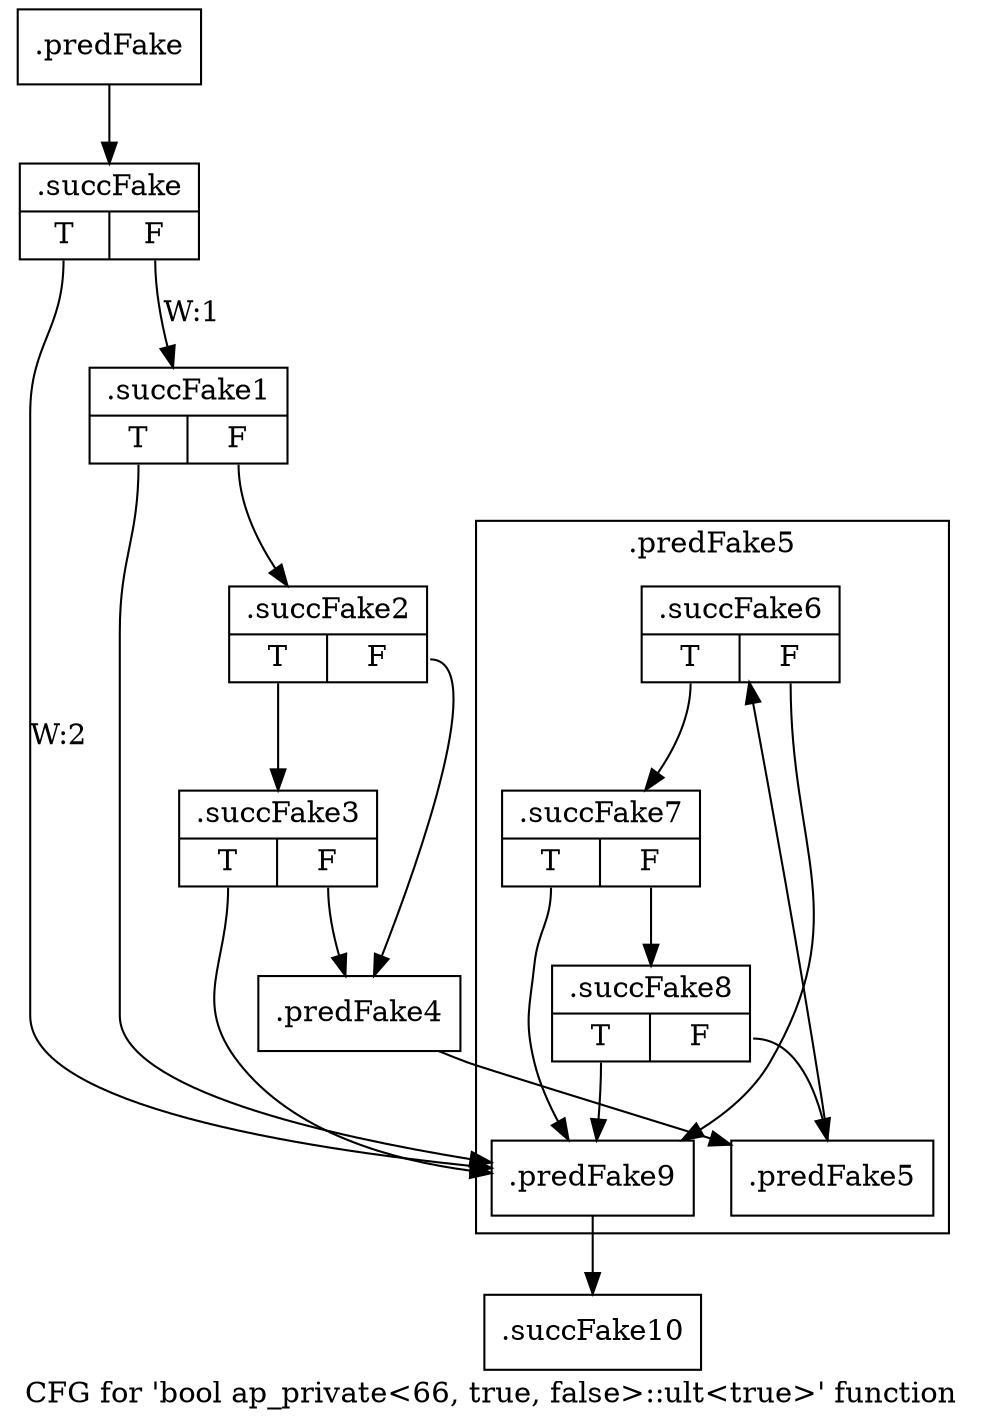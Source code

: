 digraph "CFG for 'bool ap_private\<66, true, false\>::ult\<true\>' function" {
	label="CFG for 'bool ap_private\<66, true, false\>::ult\<true\>' function";

	Node0x5f5bf00 [shape=record,filename="",linenumber="",label="{.predFake}"];
	Node0x5f5bf00 -> Node0x63053f0[ callList="" memoryops="" filename="/mnt/xilinx/Vitis_HLS/2021.2/include/etc/ap_private.h" execusionnum="1"];
	Node0x63053f0 [shape=record,filename="/mnt/xilinx/Vitis_HLS/2021.2/include/etc/ap_private.h",linenumber="5327",label="{.succFake|{<s0>T|<s1>F}}"];
	Node0x63053f0:s0 -> Node0x5f5c540[label="W:2" callList="" memoryops="" filename="/mnt/xilinx/Vitis_HLS/2021.2/include/etc/ap_private.h" execusionnum="1"];
	Node0x63053f0:s1 -> Node0x63055e0[label="W:1" callList="" memoryops="" filename="/mnt/xilinx/Vitis_HLS/2021.2/include/etc/ap_private.h" execusionnum="0"];
	Node0x63055e0 [shape=record,filename="/mnt/xilinx/Vitis_HLS/2021.2/include/etc/ap_private.h",linenumber="5330",label="{.succFake1|{<s0>T|<s1>F}}"];
	Node0x63055e0:s0 -> Node0x5f5c540[ callList="" memoryops="" filename="/mnt/xilinx/Vitis_HLS/2021.2/include/etc/ap_private.h" execusionnum="0"];
	Node0x63055e0:s1 -> Node0x63056c0[ callList="" memoryops="" filename="/mnt/xilinx/Vitis_HLS/2021.2/include/etc/ap_private.h" execusionnum="0"];
	Node0x63056c0 [shape=record,filename="/mnt/xilinx/Vitis_HLS/2021.2/include/etc/ap_private.h",linenumber="5333",label="{.succFake2|{<s0>T|<s1>F}}"];
	Node0x63056c0:s0 -> Node0x63057a0[ callList="" memoryops="" filename="/mnt/xilinx/Vitis_HLS/2021.2/include/etc/ap_private.h" execusionnum="0"];
	Node0x63056c0:s1 -> Node0x5f5c270;
	Node0x63057a0 [shape=record,filename="/mnt/xilinx/Vitis_HLS/2021.2/include/etc/ap_private.h",linenumber="5333",label="{.succFake3|{<s0>T|<s1>F}}"];
	Node0x63057a0:s0 -> Node0x5f5c540[ callList="" memoryops="" filename="/mnt/xilinx/Vitis_HLS/2021.2/include/etc/ap_private.h" execusionnum="0"];
	Node0x63057a0:s1 -> Node0x5f5c270;
	Node0x5f5c270 [shape=record,filename="/mnt/xilinx/Vitis_HLS/2021.2/include/etc/ap_private.h",linenumber="5337",label="{.predFake4}"];
	Node0x5f5c270 -> Node0x5f5c2c0[ callList="" memoryops="" filename="/mnt/xilinx/Vitis_HLS/2021.2/include/etc/ap_private.h" execusionnum="0"];
	Node0x5f5c540 [shape=record,filename="/mnt/xilinx/Vitis_HLS/2021.2/include/etc/ap_private.h",linenumber="5343",label="{.predFake9}"];
	Node0x5f5c540 -> Node0x6305500[ callList="" memoryops="" filename="/mnt/xilinx/Vitis_HLS/2021.2/include/etc/ap_private.h" execusionnum="0"];
	Node0x6305500 [shape=record,filename="/mnt/xilinx/Vitis_HLS/2021.2/include/etc/ap_private.h",linenumber="5343",label="{.succFake10}"];
subgraph cluster_0 {
	label=".predFake5";
	tripcount="0";
	invocationtime="-1";

	Node0x5f5c2c0 [shape=record,filename="/mnt/xilinx/Vitis_HLS/2021.2/include/etc/ap_private.h",linenumber="5338",label="{.predFake5}"];
	Node0x5f5c2c0 -> Node0x6305ad0[ callList="" memoryops="" filename="/mnt/xilinx/Vitis_HLS/2021.2/include/etc/ap_private.h" execusionnum="0"];
	Node0x6305ad0 [shape=record,filename="/mnt/xilinx/Vitis_HLS/2021.2/include/etc/ap_private.h",linenumber="5338",label="{.succFake6|{<s0>T|<s1>F}}"];
	Node0x6305ad0:s0 -> Node0x6305b80[ callList="" memoryops="" filename="/mnt/xilinx/Vitis_HLS/2021.2/include/etc/ap_private.h" execusionnum="0"];
	Node0x6305ad0:s1 -> Node0x5f5c540[ callList="" memoryops="" filename="/mnt/xilinx/Vitis_HLS/2021.2/include/etc/ap_private.h" execusionnum="0"];
	Node0x6305b80 [shape=record,filename="/mnt/xilinx/Vitis_HLS/2021.2/include/etc/ap_private.h",linenumber="5339",label="{.succFake7|{<s0>T|<s1>F}}"];
	Node0x6305b80:s0 -> Node0x5f5c540[ callList="" memoryops="" filename="/mnt/xilinx/Vitis_HLS/2021.2/include/etc/ap_private.h" execusionnum="0"];
	Node0x6305b80:s1 -> Node0x6305c60[ callList="" memoryops="" filename="/mnt/xilinx/Vitis_HLS/2021.2/include/etc/ap_private.h" execusionnum="0"];
	Node0x6305c60 [shape=record,filename="/mnt/xilinx/Vitis_HLS/2021.2/include/etc/ap_private.h",linenumber="5340",label="{.succFake8|{<s0>T|<s1>F}}"];
	Node0x6305c60:s0 -> Node0x5f5c540[ callList="" memoryops="" filename="/mnt/xilinx/Vitis_HLS/2021.2/include/etc/ap_private.h" execusionnum="0"];
	Node0x6305c60:s1 -> Node0x5f5c2c0[ callList="" memoryops="" filename="/mnt/xilinx/Vitis_HLS/2021.2/include/etc/ap_private.h" execusionnum="0"];
}
}
